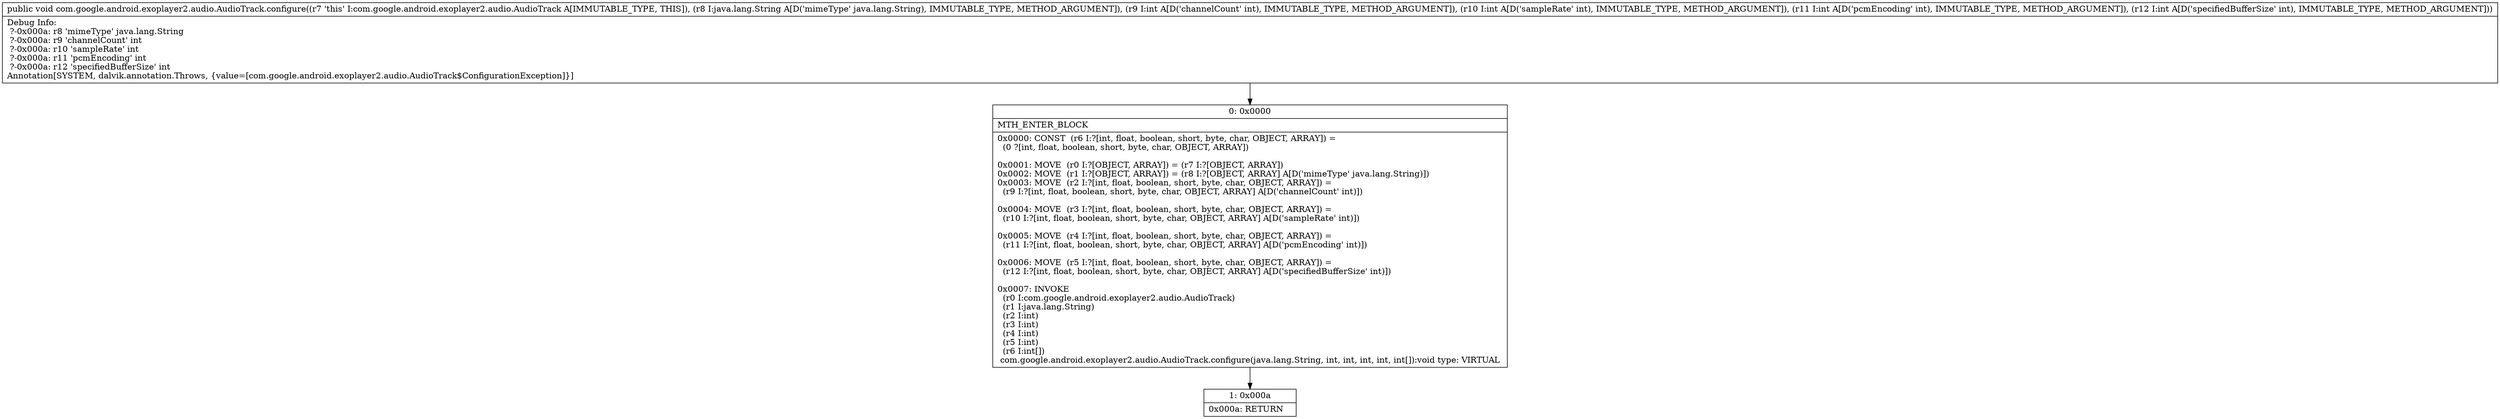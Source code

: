 digraph "CFG forcom.google.android.exoplayer2.audio.AudioTrack.configure(Ljava\/lang\/String;IIII)V" {
Node_0 [shape=record,label="{0\:\ 0x0000|MTH_ENTER_BLOCK\l|0x0000: CONST  (r6 I:?[int, float, boolean, short, byte, char, OBJECT, ARRAY]) = \l  (0 ?[int, float, boolean, short, byte, char, OBJECT, ARRAY])\l \l0x0001: MOVE  (r0 I:?[OBJECT, ARRAY]) = (r7 I:?[OBJECT, ARRAY]) \l0x0002: MOVE  (r1 I:?[OBJECT, ARRAY]) = (r8 I:?[OBJECT, ARRAY] A[D('mimeType' java.lang.String)]) \l0x0003: MOVE  (r2 I:?[int, float, boolean, short, byte, char, OBJECT, ARRAY]) = \l  (r9 I:?[int, float, boolean, short, byte, char, OBJECT, ARRAY] A[D('channelCount' int)])\l \l0x0004: MOVE  (r3 I:?[int, float, boolean, short, byte, char, OBJECT, ARRAY]) = \l  (r10 I:?[int, float, boolean, short, byte, char, OBJECT, ARRAY] A[D('sampleRate' int)])\l \l0x0005: MOVE  (r4 I:?[int, float, boolean, short, byte, char, OBJECT, ARRAY]) = \l  (r11 I:?[int, float, boolean, short, byte, char, OBJECT, ARRAY] A[D('pcmEncoding' int)])\l \l0x0006: MOVE  (r5 I:?[int, float, boolean, short, byte, char, OBJECT, ARRAY]) = \l  (r12 I:?[int, float, boolean, short, byte, char, OBJECT, ARRAY] A[D('specifiedBufferSize' int)])\l \l0x0007: INVOKE  \l  (r0 I:com.google.android.exoplayer2.audio.AudioTrack)\l  (r1 I:java.lang.String)\l  (r2 I:int)\l  (r3 I:int)\l  (r4 I:int)\l  (r5 I:int)\l  (r6 I:int[])\l com.google.android.exoplayer2.audio.AudioTrack.configure(java.lang.String, int, int, int, int, int[]):void type: VIRTUAL \l}"];
Node_1 [shape=record,label="{1\:\ 0x000a|0x000a: RETURN   \l}"];
MethodNode[shape=record,label="{public void com.google.android.exoplayer2.audio.AudioTrack.configure((r7 'this' I:com.google.android.exoplayer2.audio.AudioTrack A[IMMUTABLE_TYPE, THIS]), (r8 I:java.lang.String A[D('mimeType' java.lang.String), IMMUTABLE_TYPE, METHOD_ARGUMENT]), (r9 I:int A[D('channelCount' int), IMMUTABLE_TYPE, METHOD_ARGUMENT]), (r10 I:int A[D('sampleRate' int), IMMUTABLE_TYPE, METHOD_ARGUMENT]), (r11 I:int A[D('pcmEncoding' int), IMMUTABLE_TYPE, METHOD_ARGUMENT]), (r12 I:int A[D('specifiedBufferSize' int), IMMUTABLE_TYPE, METHOD_ARGUMENT]))  | Debug Info:\l  ?\-0x000a: r8 'mimeType' java.lang.String\l  ?\-0x000a: r9 'channelCount' int\l  ?\-0x000a: r10 'sampleRate' int\l  ?\-0x000a: r11 'pcmEncoding' int\l  ?\-0x000a: r12 'specifiedBufferSize' int\lAnnotation[SYSTEM, dalvik.annotation.Throws, \{value=[com.google.android.exoplayer2.audio.AudioTrack$ConfigurationException]\}]\l}"];
MethodNode -> Node_0;
Node_0 -> Node_1;
}

